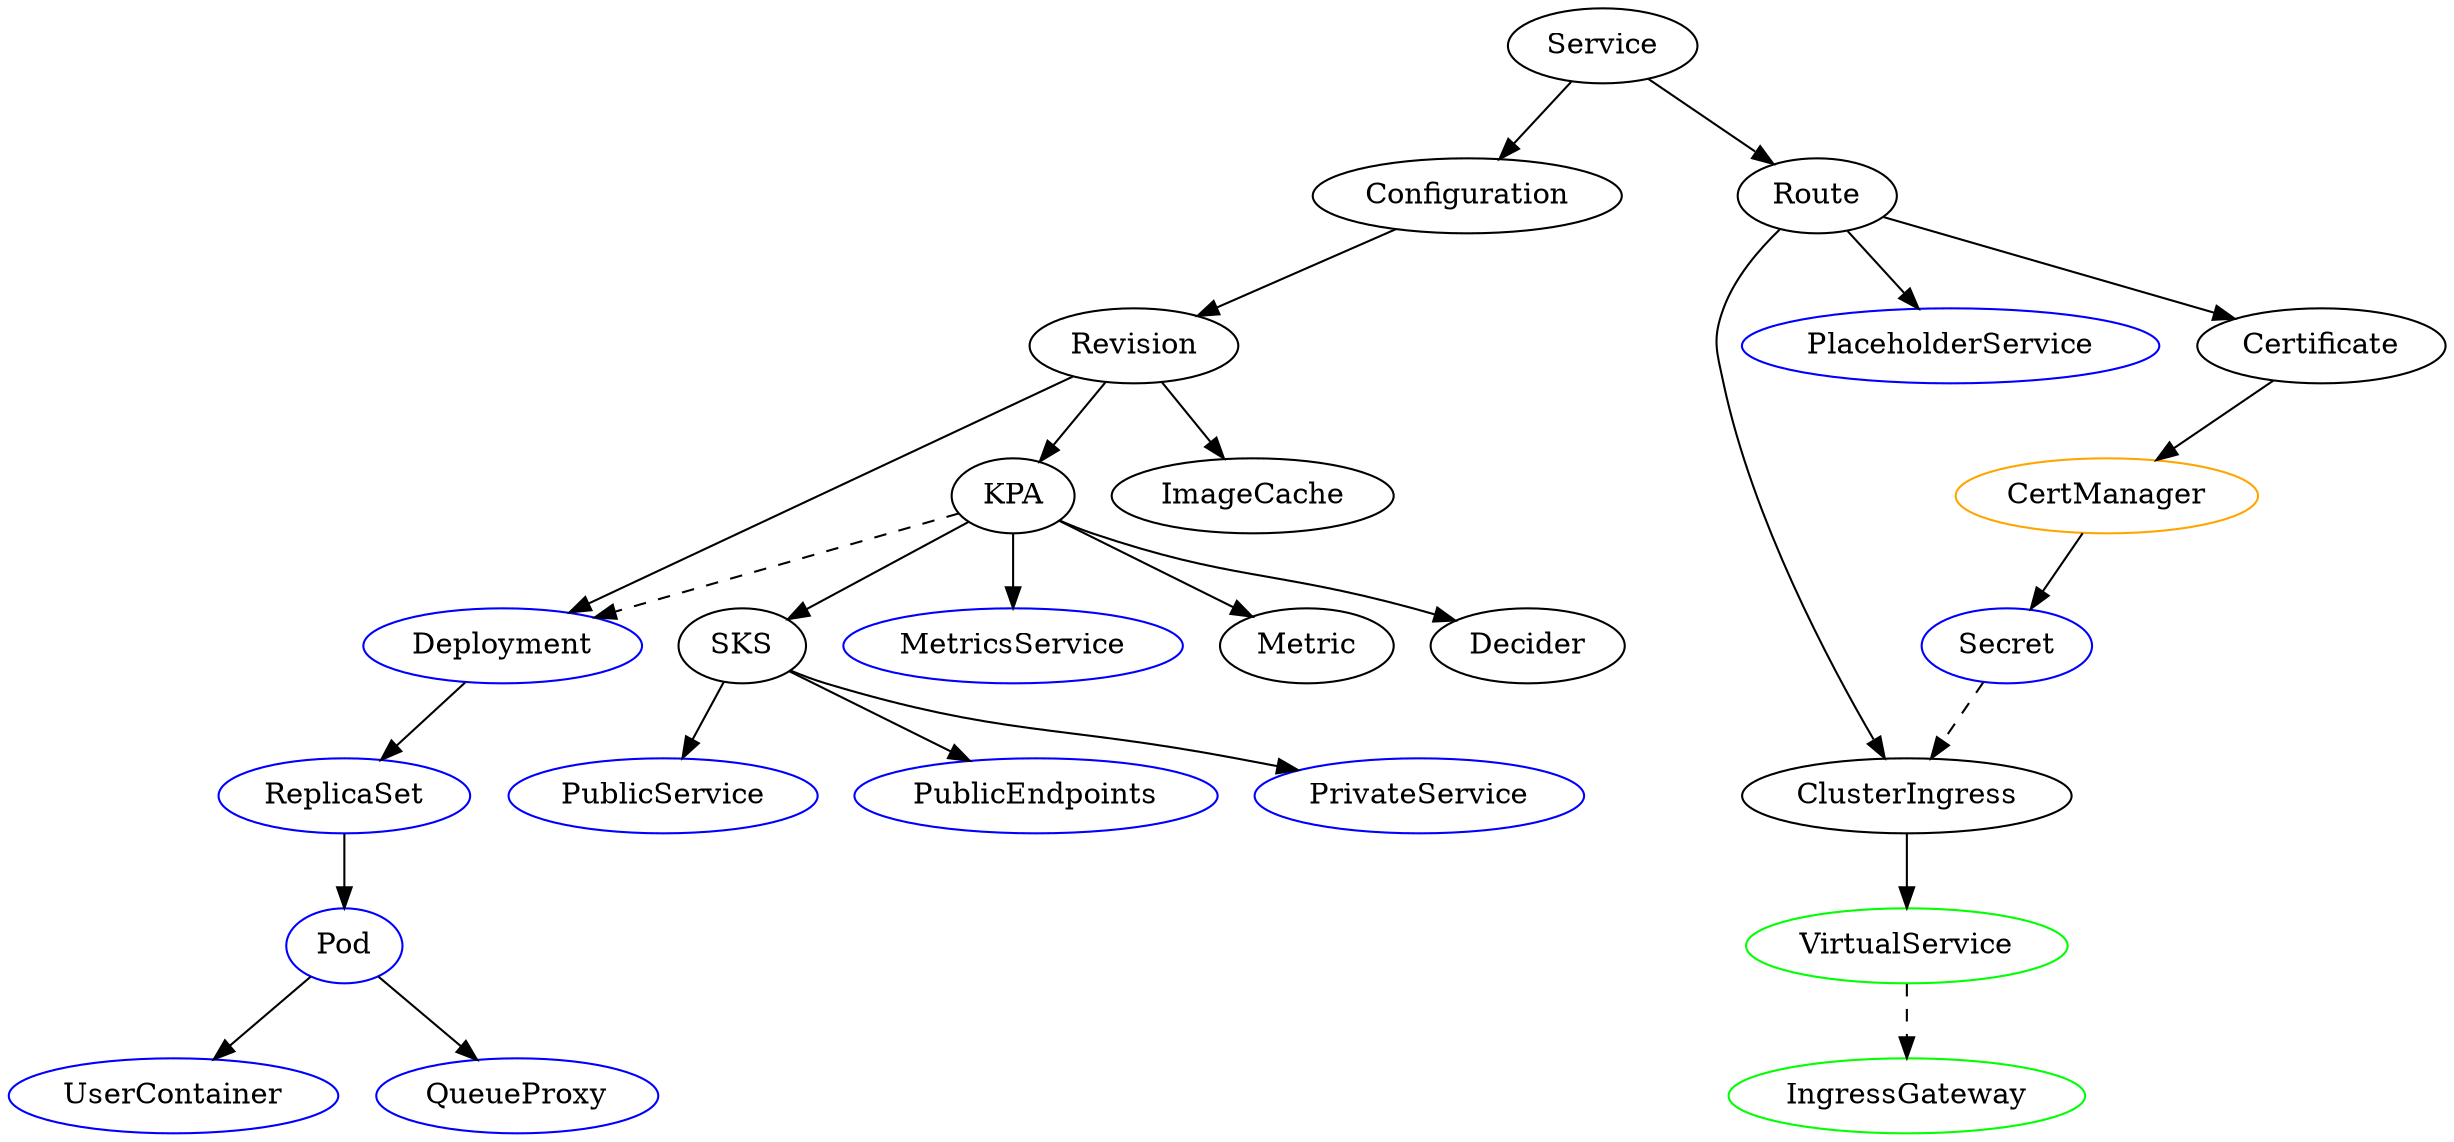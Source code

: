 digraph CreationGraph {
  Service -> Configuration
  Service -> Route

  Revision -> Deployment
  Revision -> KPA
  Revision -> ImageCache

  KPA -> SKS
  KPA -> MetricsService
  KPA -> Deployment [style=dashed]

  // Pseudo-resources
  KPA -> Metric
  KPA -> Decider

  Route -> ClusterIngress
  Route -> PlaceholderService
  Route -> Certificate

  Certificate -> CertManager

  CertManager -> Secret

  Secret -> ClusterIngress [style=dashed]

  ClusterIngress -> VirtualService

  Configuration -> Revision

  SKS -> PublicService
  SKS -> PublicEndpoints
  SKS -> PrivateService

  Deployment -> ReplicaSet

  ReplicaSet -> Pod

  Pod -> UserContainer
  Pod -> QueueProxy

  VirtualService -> IngressGateway [style=dashed]

  // Kubernetes
  Deployment [color=blue]
  ReplicaSet [color=blue]
  Pod [color=blue]
  PublicService [color=blue]
  PublicEndpoints [color=blue]
  PrivateService [color=blue]
  MetricsService [color=blue]
  PlaceholderService [color=blue]
  Secret [color=blue]
  QueueProxy [color=blue]
  UserContainer [color=blue]

  // Istio
  VirtualService [color=green]
  IngressGateway [color=green]

  // CertManager
  CertManager [color=orange]
}
